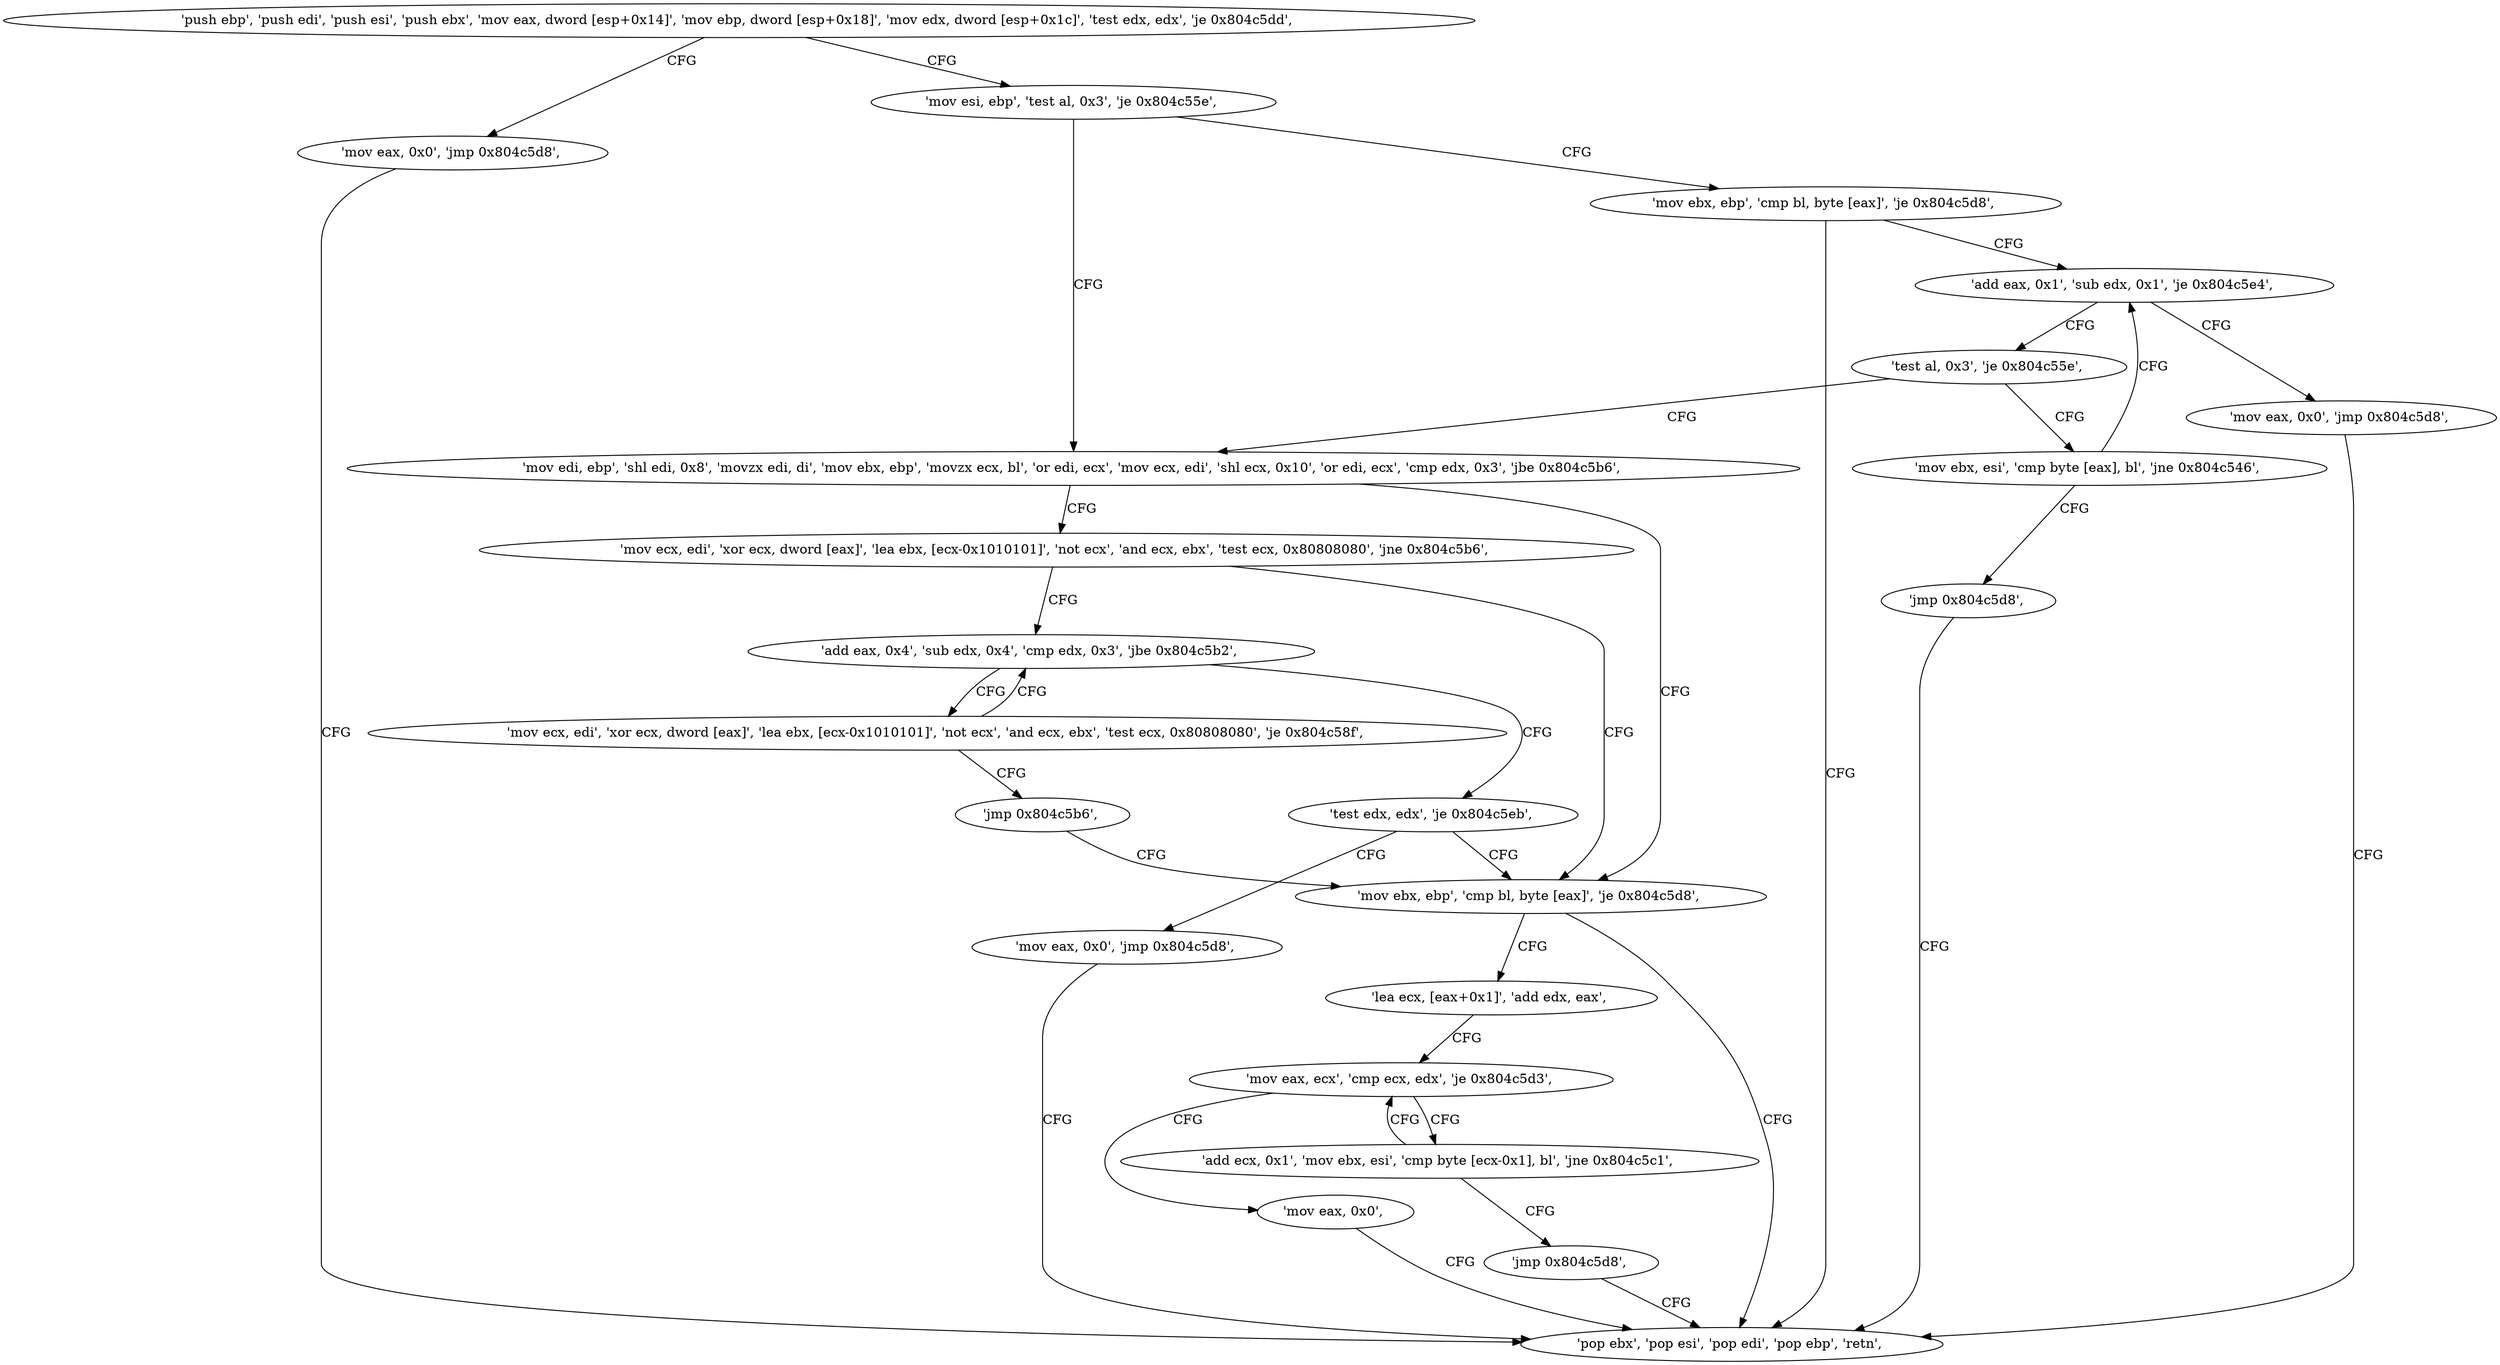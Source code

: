 digraph "func" {
"134530334" [label = "'push ebp', 'push edi', 'push esi', 'push ebx', 'mov eax, dword [esp+0x14]', 'mov ebp, dword [esp+0x18]', 'mov edx, dword [esp+0x1c]', 'test edx, edx', 'je 0x804c5dd', " ]
"134530525" [label = "'mov eax, 0x0', 'jmp 0x804c5d8', " ]
"134530358" [label = "'mov esi, ebp', 'test al, 0x3', 'je 0x804c55e', " ]
"134530520" [label = "'pop ebx', 'pop esi', 'pop edi', 'pop ebp', 'retn', " ]
"134530398" [label = "'mov edi, ebp', 'shl edi, 0x8', 'movzx edi, di', 'mov ebx, ebp', 'movzx ecx, bl', 'or edi, ecx', 'mov ecx, edi', 'shl ecx, 0x10', 'or edi, ecx', 'cmp edx, 0x3', 'jbe 0x804c5b6', " ]
"134530364" [label = "'mov ebx, ebp', 'cmp bl, byte [eax]', 'je 0x804c5d8', " ]
"134530486" [label = "'mov ebx, ebp', 'cmp bl, byte [eax]', 'je 0x804c5d8', " ]
"134530425" [label = "'mov ecx, edi', 'xor ecx, dword [eax]', 'lea ebx, [ecx-0x1010101]', 'not ecx', 'and ecx, ebx', 'test ecx, 0x80808080', 'jne 0x804c5b6', " ]
"134530374" [label = "'add eax, 0x1', 'sub edx, 0x1', 'je 0x804c5e4', " ]
"134530492" [label = "'lea ecx, [eax+0x1]', 'add edx, eax', " ]
"134530447" [label = "'add eax, 0x4', 'sub edx, 0x4', 'cmp edx, 0x3', 'jbe 0x804c5b2', " ]
"134530532" [label = "'mov eax, 0x0', 'jmp 0x804c5d8', " ]
"134530386" [label = "'test al, 0x3', 'je 0x804c55e', " ]
"134530497" [label = "'mov eax, ecx', 'cmp ecx, edx', 'je 0x804c5d3', " ]
"134530482" [label = "'test edx, edx', 'je 0x804c5eb', " ]
"134530458" [label = "'mov ecx, edi', 'xor ecx, dword [eax]', 'lea ebx, [ecx-0x1010101]', 'not ecx', 'and ecx, ebx', 'test ecx, 0x80808080', 'je 0x804c58f', " ]
"134530390" [label = "'mov ebx, esi', 'cmp byte [eax], bl', 'jne 0x804c546', " ]
"134530515" [label = "'mov eax, 0x0', " ]
"134530503" [label = "'add ecx, 0x1', 'mov ebx, esi', 'cmp byte [ecx-0x1], bl', 'jne 0x804c5c1', " ]
"134530513" [label = "'jmp 0x804c5d8', " ]
"134530539" [label = "'mov eax, 0x0', 'jmp 0x804c5d8', " ]
"134530480" [label = "'jmp 0x804c5b6', " ]
"134530396" [label = "'jmp 0x804c5d8', " ]
"134530334" -> "134530525" [ label = "CFG" ]
"134530334" -> "134530358" [ label = "CFG" ]
"134530525" -> "134530520" [ label = "CFG" ]
"134530358" -> "134530398" [ label = "CFG" ]
"134530358" -> "134530364" [ label = "CFG" ]
"134530398" -> "134530486" [ label = "CFG" ]
"134530398" -> "134530425" [ label = "CFG" ]
"134530364" -> "134530520" [ label = "CFG" ]
"134530364" -> "134530374" [ label = "CFG" ]
"134530486" -> "134530520" [ label = "CFG" ]
"134530486" -> "134530492" [ label = "CFG" ]
"134530425" -> "134530486" [ label = "CFG" ]
"134530425" -> "134530447" [ label = "CFG" ]
"134530374" -> "134530532" [ label = "CFG" ]
"134530374" -> "134530386" [ label = "CFG" ]
"134530492" -> "134530497" [ label = "CFG" ]
"134530447" -> "134530482" [ label = "CFG" ]
"134530447" -> "134530458" [ label = "CFG" ]
"134530532" -> "134530520" [ label = "CFG" ]
"134530386" -> "134530398" [ label = "CFG" ]
"134530386" -> "134530390" [ label = "CFG" ]
"134530497" -> "134530515" [ label = "CFG" ]
"134530497" -> "134530503" [ label = "CFG" ]
"134530482" -> "134530539" [ label = "CFG" ]
"134530482" -> "134530486" [ label = "CFG" ]
"134530458" -> "134530447" [ label = "CFG" ]
"134530458" -> "134530480" [ label = "CFG" ]
"134530390" -> "134530374" [ label = "CFG" ]
"134530390" -> "134530396" [ label = "CFG" ]
"134530515" -> "134530520" [ label = "CFG" ]
"134530503" -> "134530497" [ label = "CFG" ]
"134530503" -> "134530513" [ label = "CFG" ]
"134530513" -> "134530520" [ label = "CFG" ]
"134530539" -> "134530520" [ label = "CFG" ]
"134530480" -> "134530486" [ label = "CFG" ]
"134530396" -> "134530520" [ label = "CFG" ]
}
